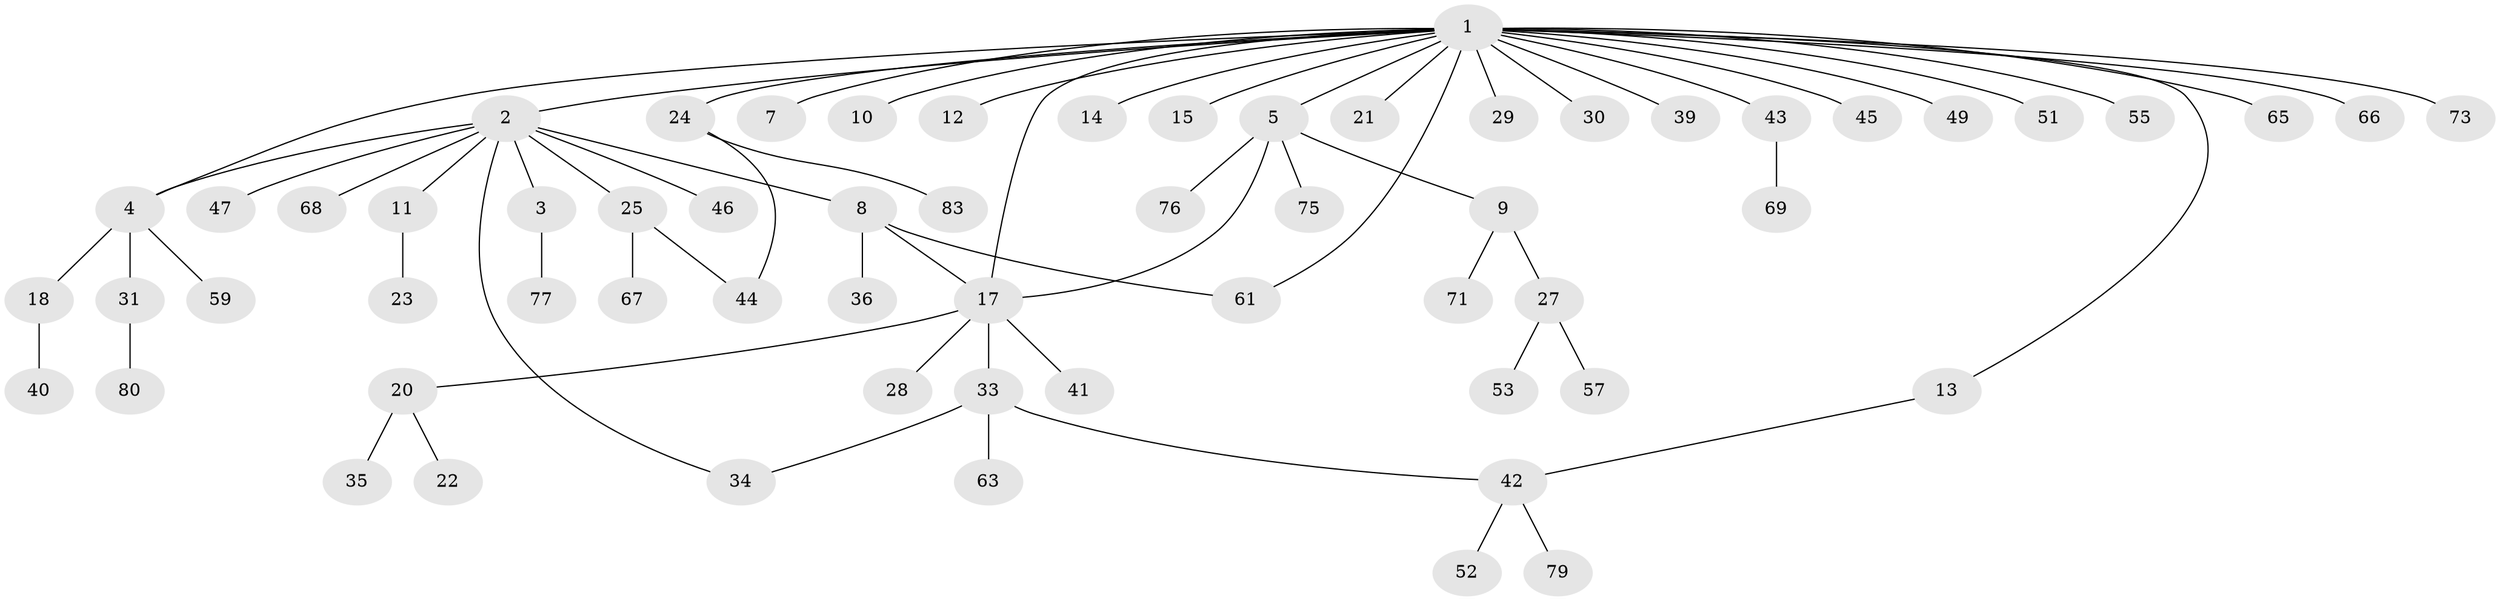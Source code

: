 // Generated by graph-tools (version 1.1) at 2025/23/03/03/25 07:23:50]
// undirected, 62 vertices, 68 edges
graph export_dot {
graph [start="1"]
  node [color=gray90,style=filled];
  1 [super="+32"];
  2 [super="+56"];
  3;
  4 [super="+38"];
  5 [super="+6"];
  7;
  8 [super="+62"];
  9;
  10;
  11 [super="+72"];
  12;
  13;
  14;
  15 [super="+16"];
  17 [super="+19"];
  18 [super="+78"];
  20 [super="+81"];
  21;
  22;
  23;
  24 [super="+26"];
  25 [super="+48"];
  27 [super="+82"];
  28 [super="+37"];
  29;
  30;
  31;
  33 [super="+50"];
  34;
  35;
  36 [super="+60"];
  39;
  40;
  41;
  42 [super="+64"];
  43 [super="+74"];
  44 [super="+54"];
  45;
  46 [super="+58"];
  47 [super="+70"];
  49;
  51;
  52;
  53;
  55;
  57;
  59;
  61;
  63;
  65;
  66;
  67;
  68;
  69;
  71;
  73;
  75;
  76;
  77 [super="+84"];
  79;
  80;
  83;
  1 -- 2;
  1 -- 5;
  1 -- 7;
  1 -- 10;
  1 -- 12;
  1 -- 13;
  1 -- 14;
  1 -- 15;
  1 -- 21;
  1 -- 24;
  1 -- 29;
  1 -- 30;
  1 -- 39;
  1 -- 43;
  1 -- 45;
  1 -- 55;
  1 -- 61;
  1 -- 65;
  1 -- 66;
  1 -- 73;
  1 -- 51;
  1 -- 49;
  1 -- 17;
  1 -- 4;
  2 -- 3;
  2 -- 4;
  2 -- 8;
  2 -- 11;
  2 -- 25;
  2 -- 34;
  2 -- 46;
  2 -- 47;
  2 -- 68;
  3 -- 77;
  4 -- 18;
  4 -- 31;
  4 -- 59;
  5 -- 76;
  5 -- 9;
  5 -- 75;
  5 -- 17;
  8 -- 17;
  8 -- 36;
  8 -- 61;
  9 -- 27;
  9 -- 71;
  11 -- 23;
  13 -- 42;
  17 -- 20;
  17 -- 28;
  17 -- 33;
  17 -- 41;
  18 -- 40;
  20 -- 22;
  20 -- 35;
  24 -- 44;
  24 -- 83;
  25 -- 44;
  25 -- 67;
  27 -- 53;
  27 -- 57;
  31 -- 80;
  33 -- 34;
  33 -- 42;
  33 -- 63;
  42 -- 52;
  42 -- 79;
  43 -- 69;
}
